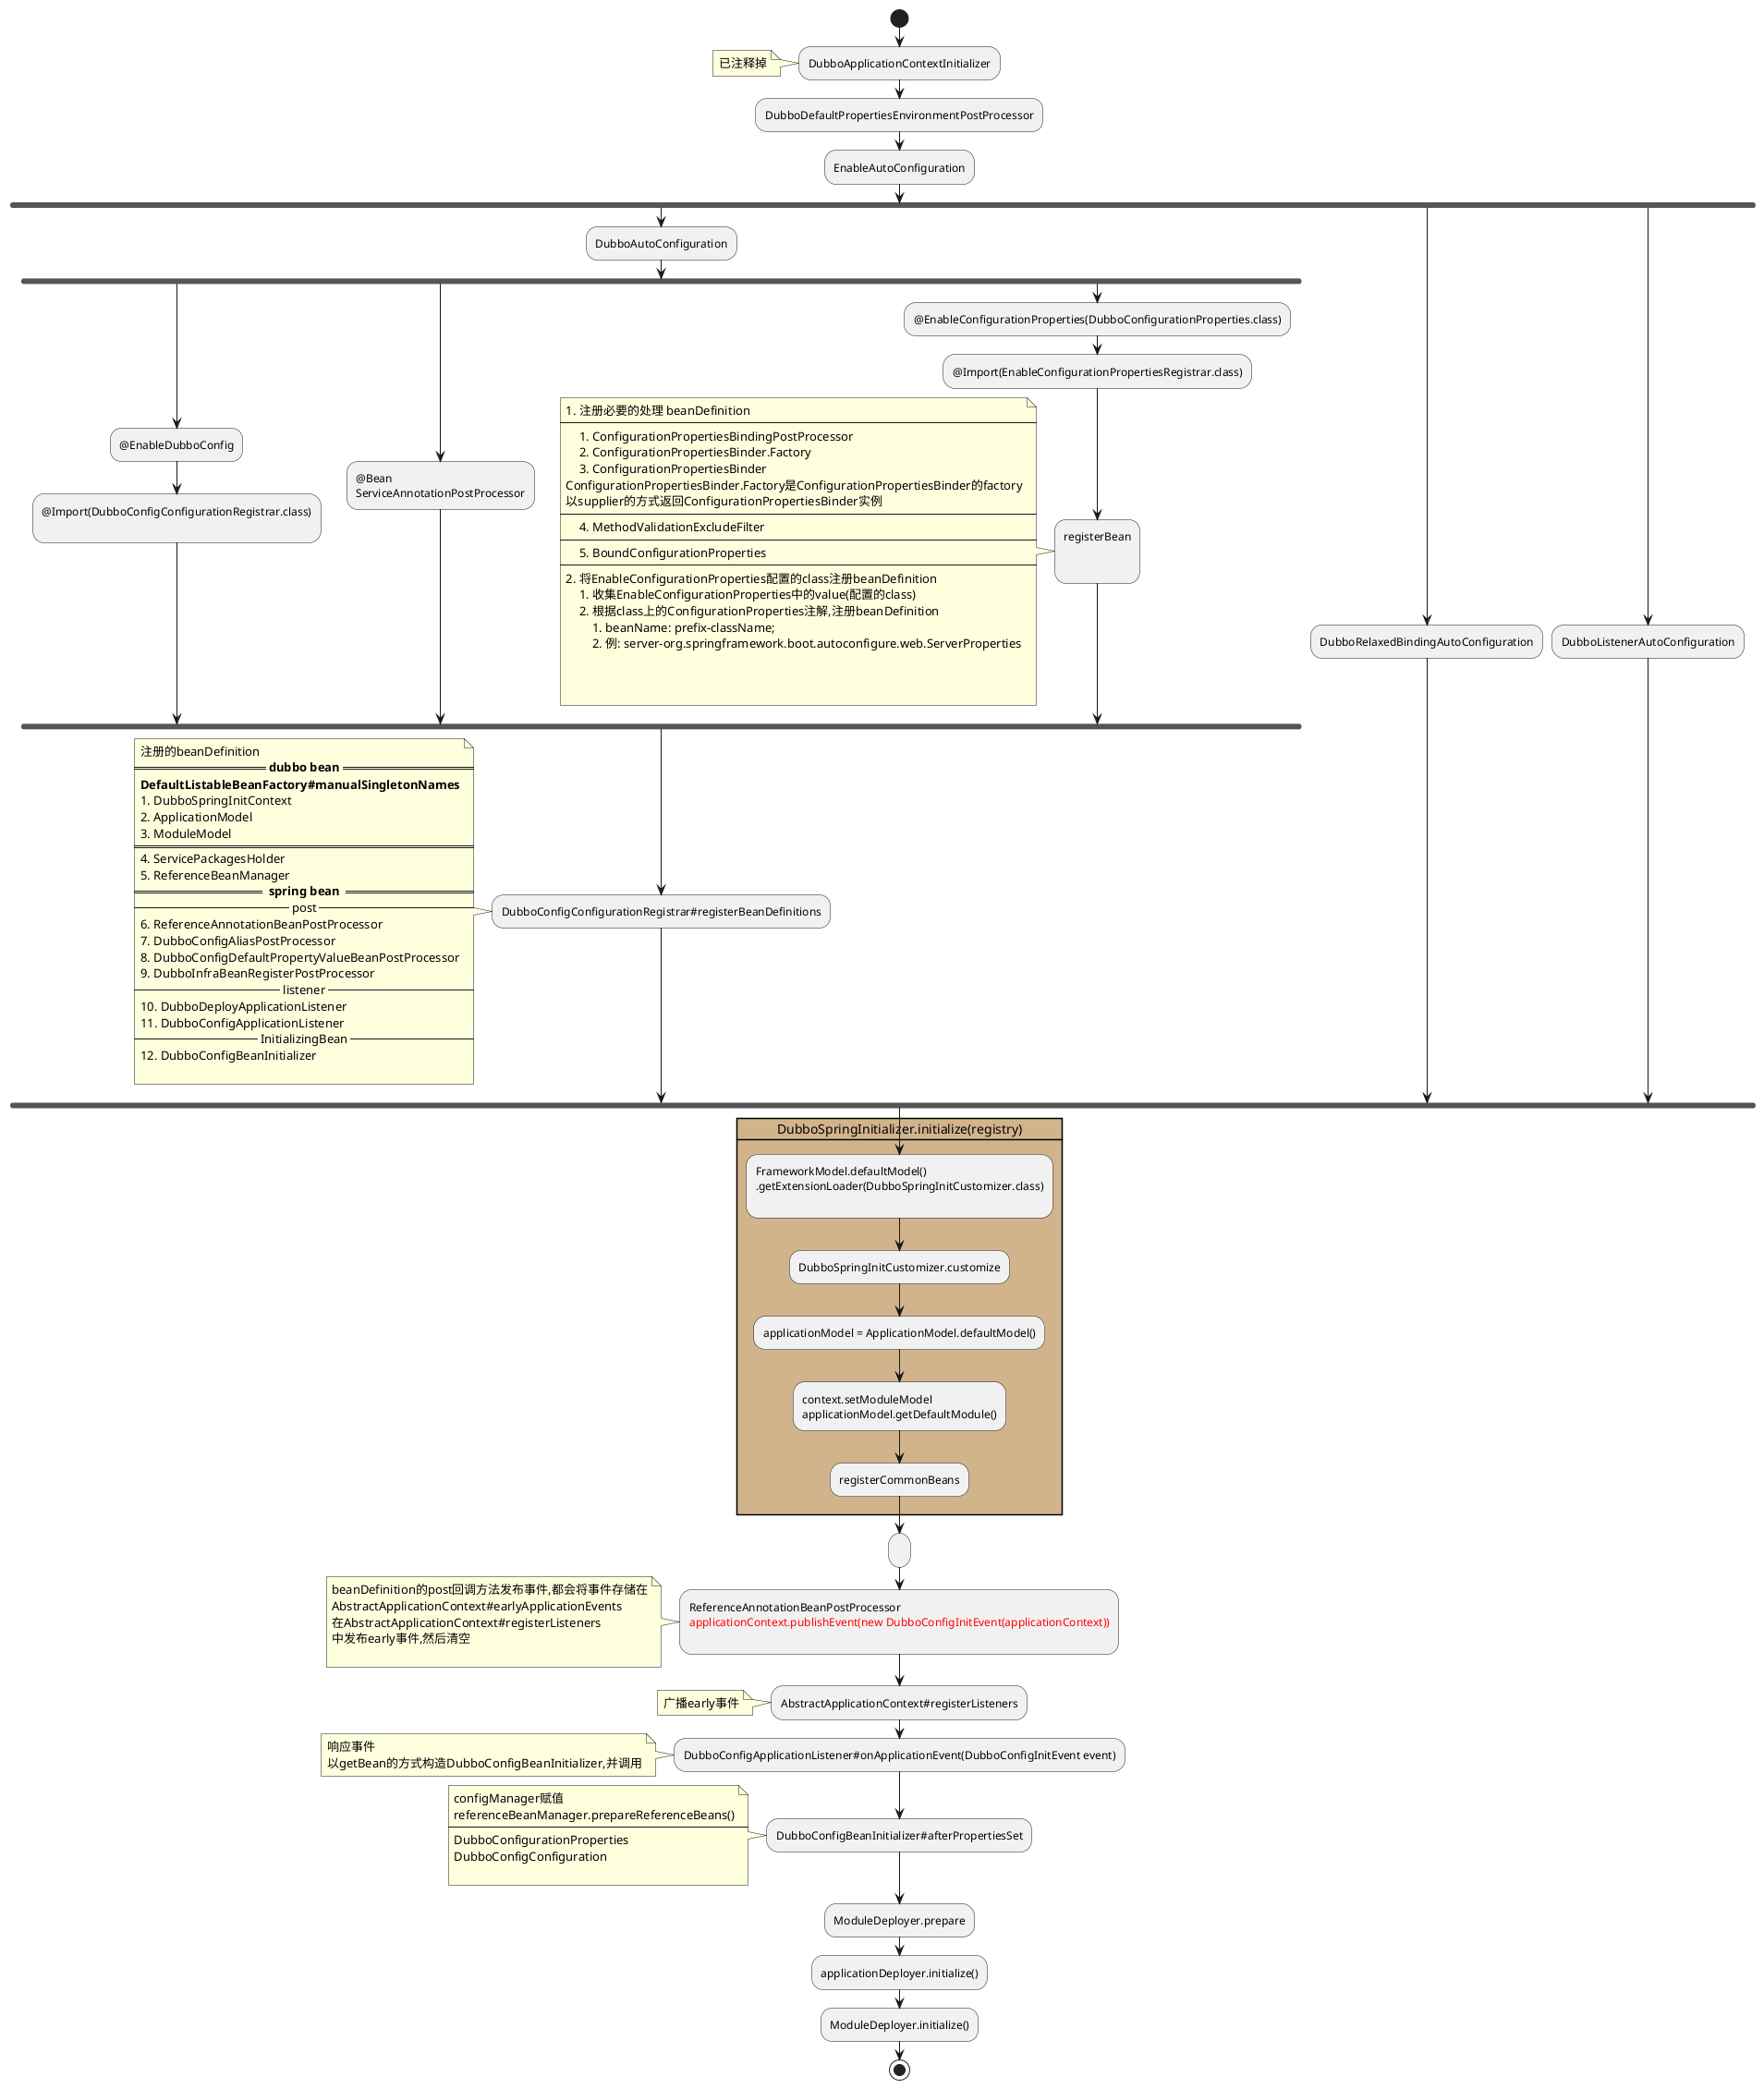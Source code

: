 @startuml
'https://plantuml.com/activity-diagram-beta

start
    :DubboApplicationContextInitializer;
    note
    已注释掉
    end note

    :DubboDefaultPropertiesEnvironmentPostProcessor;

    :EnableAutoConfiguration;

fork
    :DubboAutoConfiguration;
    fork
    :@EnableDubboConfig;
    :@Import(DubboConfigConfigurationRegistrar.class)
    ;
    fork again
    :@Bean
    ServiceAnnotationPostProcessor;
    fork again
    :@EnableConfigurationProperties(DubboConfigurationProperties.class);
    :@Import(EnableConfigurationPropertiesRegistrar.class);
    :registerBean

     ;

    note
    # 注册必要的处理 beanDefinition
    ----
    ## ConfigurationPropertiesBindingPostProcessor
    ## ConfigurationPropertiesBinder.Factory
    ## ConfigurationPropertiesBinder
    ConfigurationPropertiesBinder.Factory是ConfigurationPropertiesBinder的factory
    以supplier的方式返回ConfigurationPropertiesBinder实例
    ----
    ## MethodValidationExcludeFilter
    ----
    ## BoundConfigurationProperties
    ----
    # 将EnableConfigurationProperties配置的class注册beanDefinition
    ## 收集EnableConfigurationProperties中的value(配置的class)
    ## 根据class上的ConfigurationProperties注解,注册beanDefinition
    ### beanName: prefix-className;
    ### 例: server-org.springframework.boot.autoconfigure.web.ServerProperties



    end note


    end fork




    :DubboConfigConfigurationRegistrar#registerBeanDefinitions;
    note
    注册的beanDefinition
    == **dubbo bean** ==
    **DefaultListableBeanFactory#manualSingletonNames**
    # DubboSpringInitContext
    # ApplicationModel
    # ModuleModel
    ====
    # ServicePackagesHolder
    # ReferenceBeanManager
    == ** spring bean ** ==
    -- post --
    # ReferenceAnnotationBeanPostProcessor
    # DubboConfigAliasPostProcessor
    # DubboConfigDefaultPropertyValueBeanPostProcessor
    # DubboInfraBeanRegisterPostProcessor
    -- listener --
    # DubboDeployApplicationListener
    # DubboConfigApplicationListener
    -- InitializingBean --
    # DubboConfigBeanInitializer

    end note


fork again
    :DubboRelaxedBindingAutoConfiguration;
fork again
    :DubboListenerAutoConfiguration;

end fork

card DubboSpringInitializer.initialize(registry) #tan{

    :FrameworkModel.defaultModel()
    .getExtensionLoader(DubboSpringInitCustomizer.class)
    ;
    :DubboSpringInitCustomizer.customize;

    :applicationModel = ApplicationModel.defaultModel();

    :context.setModuleModel
    applicationModel.getDefaultModule();
    :registerCommonBeans;
}
:;


:ReferenceAnnotationBeanPostProcessor
<color:red>applicationContext.publishEvent(new DubboConfigInitEvent(applicationContext))
;
note
beanDefinition的post回调方法发布事件,都会将事件存储在
AbstractApplicationContext#earlyApplicationEvents
在AbstractApplicationContext#registerListeners
中发布early事件,然后清空

end note
:AbstractApplicationContext#registerListeners;
note
广播early事件
end note

:DubboConfigApplicationListener#onApplicationEvent(DubboConfigInitEvent event);
note
响应事件
以getBean的方式构造DubboConfigBeanInitializer,并调用
end note

:DubboConfigBeanInitializer#afterPropertiesSet;
note
configManager赋值
referenceBeanManager.prepareReferenceBeans()
----
DubboConfigurationProperties
DubboConfigConfiguration

end note

:ModuleDeployer.prepare;
:applicationDeployer.initialize();
:ModuleDeployer.initialize();

stop

@enduml

@startuml
start
:DubboDeployApplicationListener#setApplicationContext;
:ModuleDeployer#start;
:ModuleDeployer#exportServices;


stop
@enduml
